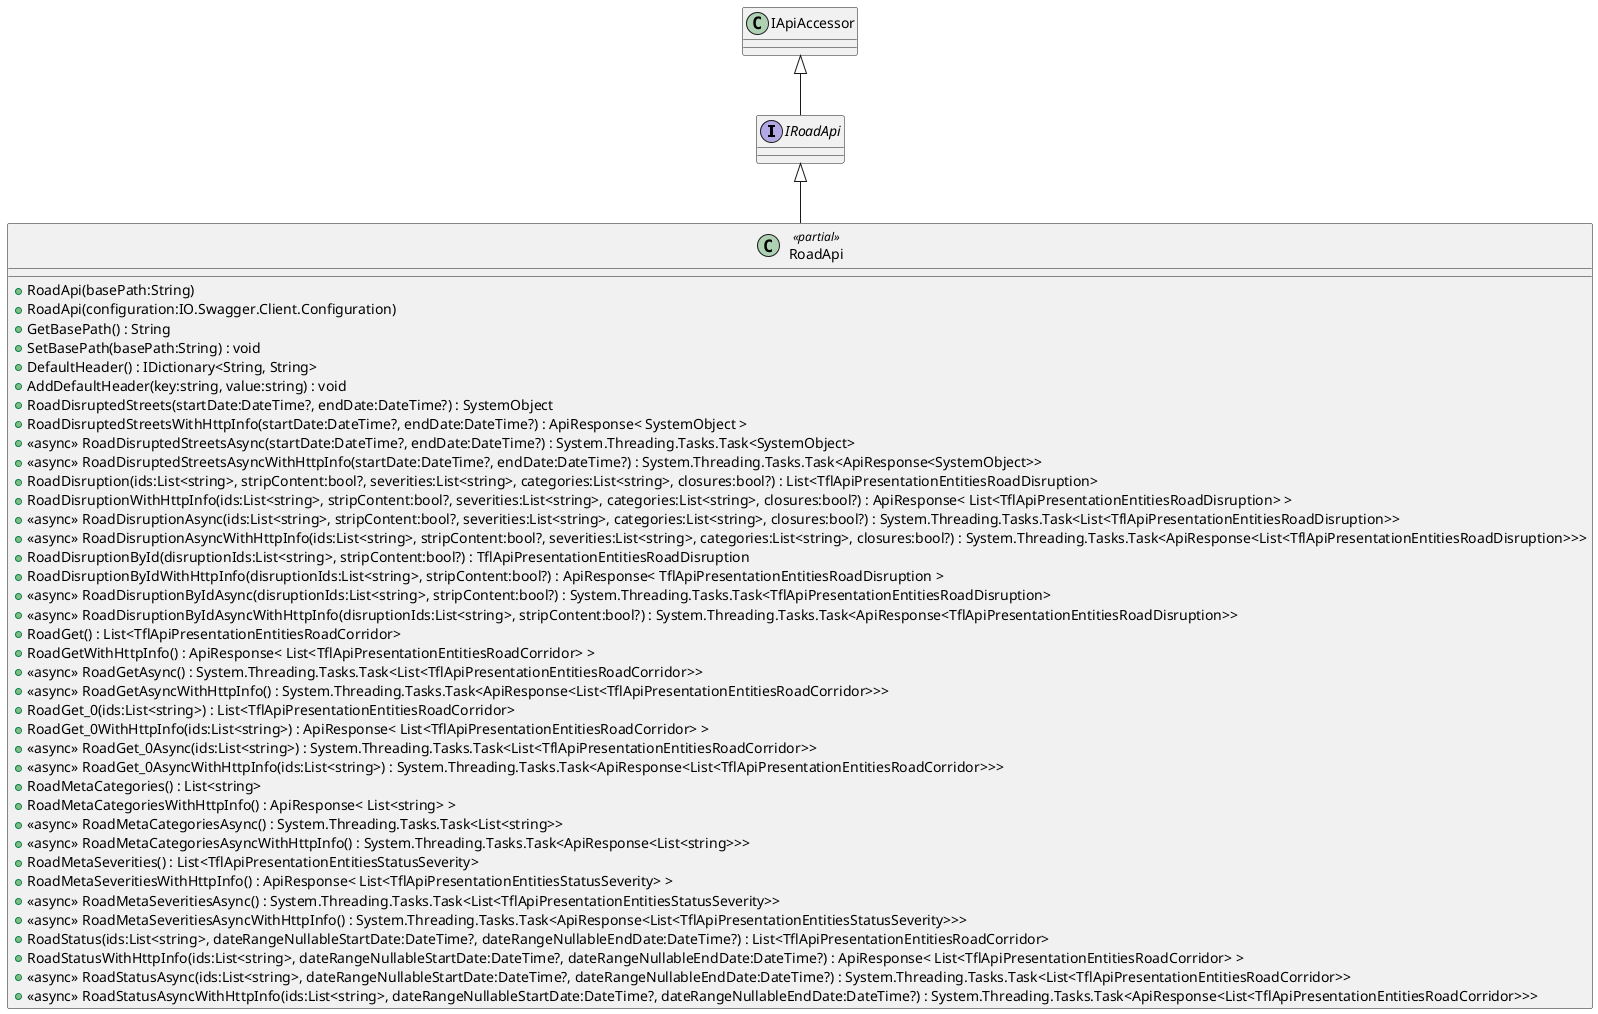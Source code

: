 @startuml
interface IRoadApi {
}
class RoadApi <<partial>> {
    + RoadApi(basePath:String)
    + RoadApi(configuration:IO.Swagger.Client.Configuration)
    + GetBasePath() : String
    + SetBasePath(basePath:String) : void
    + DefaultHeader() : IDictionary<String, String>
    + AddDefaultHeader(key:string, value:string) : void
    + RoadDisruptedStreets(startDate:DateTime?, endDate:DateTime?) : SystemObject
    + RoadDisruptedStreetsWithHttpInfo(startDate:DateTime?, endDate:DateTime?) : ApiResponse< SystemObject >
    + <<async>> RoadDisruptedStreetsAsync(startDate:DateTime?, endDate:DateTime?) : System.Threading.Tasks.Task<SystemObject>
    + <<async>> RoadDisruptedStreetsAsyncWithHttpInfo(startDate:DateTime?, endDate:DateTime?) : System.Threading.Tasks.Task<ApiResponse<SystemObject>>
    + RoadDisruption(ids:List<string>, stripContent:bool?, severities:List<string>, categories:List<string>, closures:bool?) : List<TflApiPresentationEntitiesRoadDisruption>
    + RoadDisruptionWithHttpInfo(ids:List<string>, stripContent:bool?, severities:List<string>, categories:List<string>, closures:bool?) : ApiResponse< List<TflApiPresentationEntitiesRoadDisruption> >
    + <<async>> RoadDisruptionAsync(ids:List<string>, stripContent:bool?, severities:List<string>, categories:List<string>, closures:bool?) : System.Threading.Tasks.Task<List<TflApiPresentationEntitiesRoadDisruption>>
    + <<async>> RoadDisruptionAsyncWithHttpInfo(ids:List<string>, stripContent:bool?, severities:List<string>, categories:List<string>, closures:bool?) : System.Threading.Tasks.Task<ApiResponse<List<TflApiPresentationEntitiesRoadDisruption>>>
    + RoadDisruptionById(disruptionIds:List<string>, stripContent:bool?) : TflApiPresentationEntitiesRoadDisruption
    + RoadDisruptionByIdWithHttpInfo(disruptionIds:List<string>, stripContent:bool?) : ApiResponse< TflApiPresentationEntitiesRoadDisruption >
    + <<async>> RoadDisruptionByIdAsync(disruptionIds:List<string>, stripContent:bool?) : System.Threading.Tasks.Task<TflApiPresentationEntitiesRoadDisruption>
    + <<async>> RoadDisruptionByIdAsyncWithHttpInfo(disruptionIds:List<string>, stripContent:bool?) : System.Threading.Tasks.Task<ApiResponse<TflApiPresentationEntitiesRoadDisruption>>
    + RoadGet() : List<TflApiPresentationEntitiesRoadCorridor>
    + RoadGetWithHttpInfo() : ApiResponse< List<TflApiPresentationEntitiesRoadCorridor> >
    + <<async>> RoadGetAsync() : System.Threading.Tasks.Task<List<TflApiPresentationEntitiesRoadCorridor>>
    + <<async>> RoadGetAsyncWithHttpInfo() : System.Threading.Tasks.Task<ApiResponse<List<TflApiPresentationEntitiesRoadCorridor>>>
    + RoadGet_0(ids:List<string>) : List<TflApiPresentationEntitiesRoadCorridor>
    + RoadGet_0WithHttpInfo(ids:List<string>) : ApiResponse< List<TflApiPresentationEntitiesRoadCorridor> >
    + <<async>> RoadGet_0Async(ids:List<string>) : System.Threading.Tasks.Task<List<TflApiPresentationEntitiesRoadCorridor>>
    + <<async>> RoadGet_0AsyncWithHttpInfo(ids:List<string>) : System.Threading.Tasks.Task<ApiResponse<List<TflApiPresentationEntitiesRoadCorridor>>>
    + RoadMetaCategories() : List<string>
    + RoadMetaCategoriesWithHttpInfo() : ApiResponse< List<string> >
    + <<async>> RoadMetaCategoriesAsync() : System.Threading.Tasks.Task<List<string>>
    + <<async>> RoadMetaCategoriesAsyncWithHttpInfo() : System.Threading.Tasks.Task<ApiResponse<List<string>>>
    + RoadMetaSeverities() : List<TflApiPresentationEntitiesStatusSeverity>
    + RoadMetaSeveritiesWithHttpInfo() : ApiResponse< List<TflApiPresentationEntitiesStatusSeverity> >
    + <<async>> RoadMetaSeveritiesAsync() : System.Threading.Tasks.Task<List<TflApiPresentationEntitiesStatusSeverity>>
    + <<async>> RoadMetaSeveritiesAsyncWithHttpInfo() : System.Threading.Tasks.Task<ApiResponse<List<TflApiPresentationEntitiesStatusSeverity>>>
    + RoadStatus(ids:List<string>, dateRangeNullableStartDate:DateTime?, dateRangeNullableEndDate:DateTime?) : List<TflApiPresentationEntitiesRoadCorridor>
    + RoadStatusWithHttpInfo(ids:List<string>, dateRangeNullableStartDate:DateTime?, dateRangeNullableEndDate:DateTime?) : ApiResponse< List<TflApiPresentationEntitiesRoadCorridor> >
    + <<async>> RoadStatusAsync(ids:List<string>, dateRangeNullableStartDate:DateTime?, dateRangeNullableEndDate:DateTime?) : System.Threading.Tasks.Task<List<TflApiPresentationEntitiesRoadCorridor>>
    + <<async>> RoadStatusAsyncWithHttpInfo(ids:List<string>, dateRangeNullableStartDate:DateTime?, dateRangeNullableEndDate:DateTime?) : System.Threading.Tasks.Task<ApiResponse<List<TflApiPresentationEntitiesRoadCorridor>>>
}
IApiAccessor <|-- IRoadApi
IRoadApi <|-- RoadApi
@enduml

